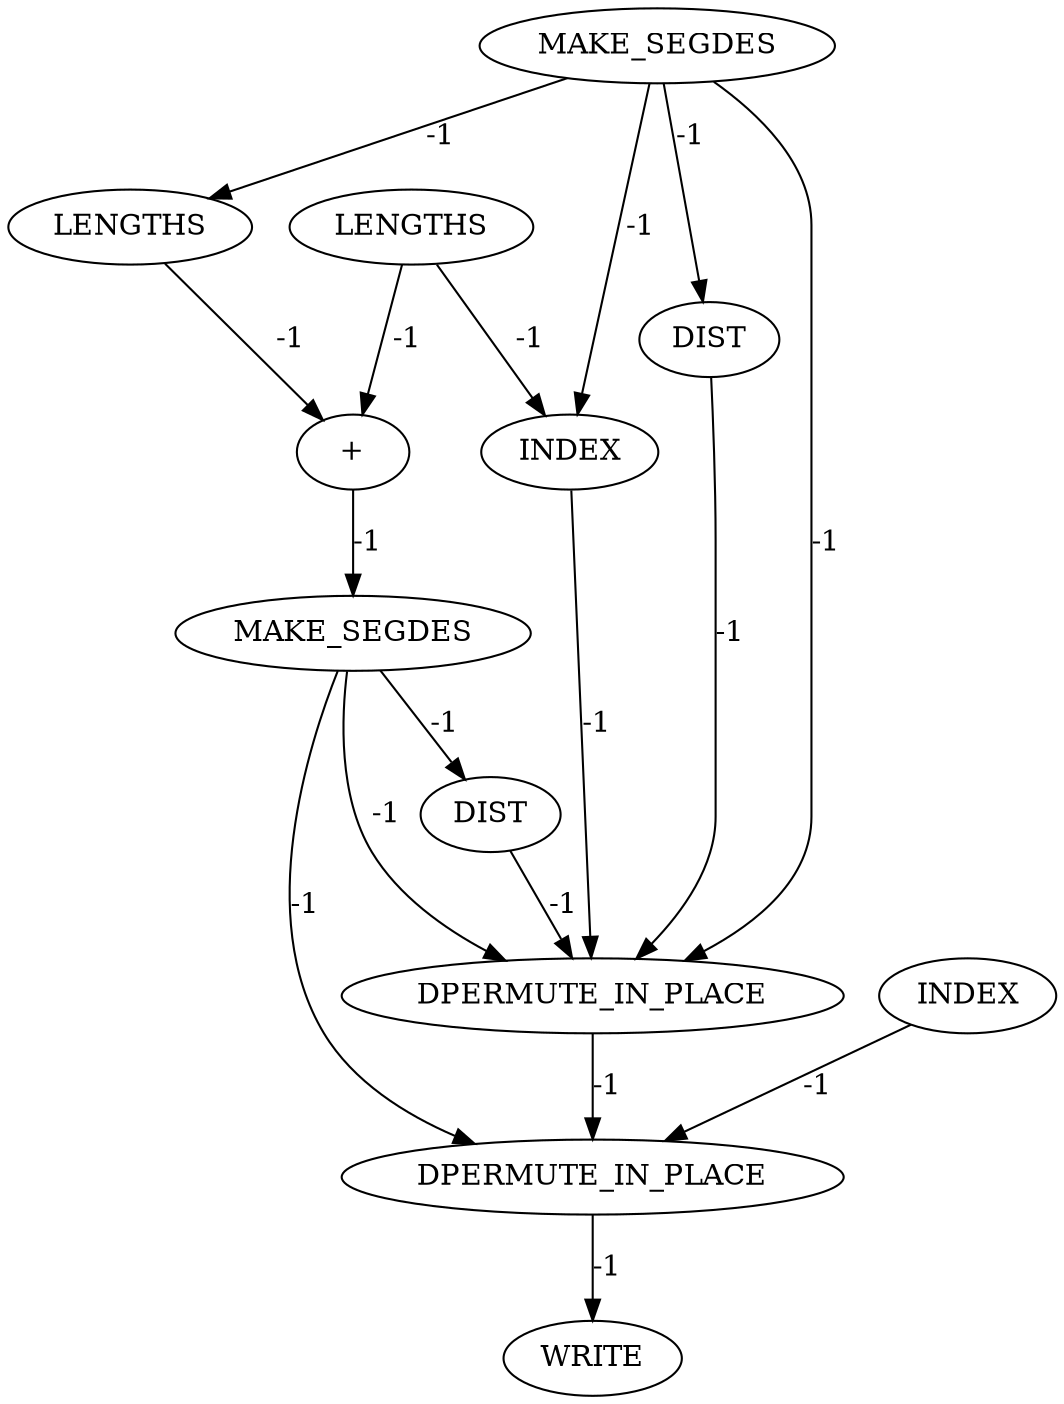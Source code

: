 digraph {
	cg_A_INST_9620 [label=DIST cost=0]
	cg_A_INST_9644 [label=WRITE cost=0]
	cg_A_INST_16411 [label=DPERMUTE_IN_PLACE cost=0]
	cg_A_INST_9576 [label=DIST cost=0]
	cg_A_INST_16410 [label=DPERMUTE_IN_PLACE cost=0]
	cg_A_INST_9614 [label=MAKE_SEGDES cost=0]
	cg_A_INST_9598 [label=INDEX cost=0]
	cg_A_INST_9609 [label="+" cost=0]
	cg_A_INST_9570 [label=MAKE_SEGDES cost=0]
	cg_A_INST_9608 [label=LENGTHS cost=0]
	cg_A_INST_9590 [label=LENGTHS cost=0]
	cg_A_INST_9586 [label=INDEX cost=0]
	cg_A_INST_9620 -> cg_A_INST_16410 [label=-1 cost=-1]
	cg_A_INST_16411 -> cg_A_INST_9644 [label=-1 cost=-1]
	cg_A_INST_9576 -> cg_A_INST_16410 [label=-1 cost=-1]
	cg_A_INST_16410 -> cg_A_INST_16411 [label=-1 cost=-1]
	cg_A_INST_9614 -> cg_A_INST_9620 [label=-1 cost=-1]
	cg_A_INST_9614 -> cg_A_INST_16410 [label=-1 cost=-1]
	cg_A_INST_9614 -> cg_A_INST_16411 [label=-1 cost=-1]
	cg_A_INST_9598 -> cg_A_INST_16410 [label=-1 cost=-1]
	cg_A_INST_9609 -> cg_A_INST_9614 [label=-1 cost=-1]
	cg_A_INST_9570 -> cg_A_INST_9576 [label=-1 cost=-1]
	cg_A_INST_9570 -> cg_A_INST_9598 [label=-1 cost=-1]
	cg_A_INST_9570 -> cg_A_INST_9608 [label=-1 cost=-1]
	cg_A_INST_9570 -> cg_A_INST_16410 [label=-1 cost=-1]
	cg_A_INST_9608 -> cg_A_INST_9609 [label=-1 cost=-1]
	cg_A_INST_9590 -> cg_A_INST_9598 [label=-1 cost=-1]
	cg_A_INST_9590 -> cg_A_INST_9609 [label=-1 cost=-1]
	cg_A_INST_9586 -> cg_A_INST_16411 [label=-1 cost=-1]
}
